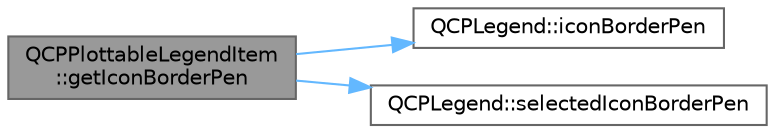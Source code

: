 digraph "QCPPlottableLegendItem::getIconBorderPen"
{
 // LATEX_PDF_SIZE
  bgcolor="transparent";
  edge [fontname=Helvetica,fontsize=10,labelfontname=Helvetica,labelfontsize=10];
  node [fontname=Helvetica,fontsize=10,shape=box,height=0.2,width=0.4];
  rankdir="LR";
  Node1 [label="QCPPlottableLegendItem\l::getIconBorderPen",height=0.2,width=0.4,color="gray40", fillcolor="grey60", style="filled", fontcolor="black",tooltip=" "];
  Node1 -> Node2 [color="steelblue1",style="solid"];
  Node2 [label="QCPLegend::iconBorderPen",height=0.2,width=0.4,color="grey40", fillcolor="white", style="filled",URL="$class_q_c_p_legend.html#a5b91d2ea68a4dd20238f660b80cd9945",tooltip=" "];
  Node1 -> Node3 [color="steelblue1",style="solid"];
  Node3 [label="QCPLegend::selectedIconBorderPen",height=0.2,width=0.4,color="grey40", fillcolor="white", style="filled",URL="$class_q_c_p_legend.html#ad8eb320ca3a25928982a65163e8f883b",tooltip=" "];
}
